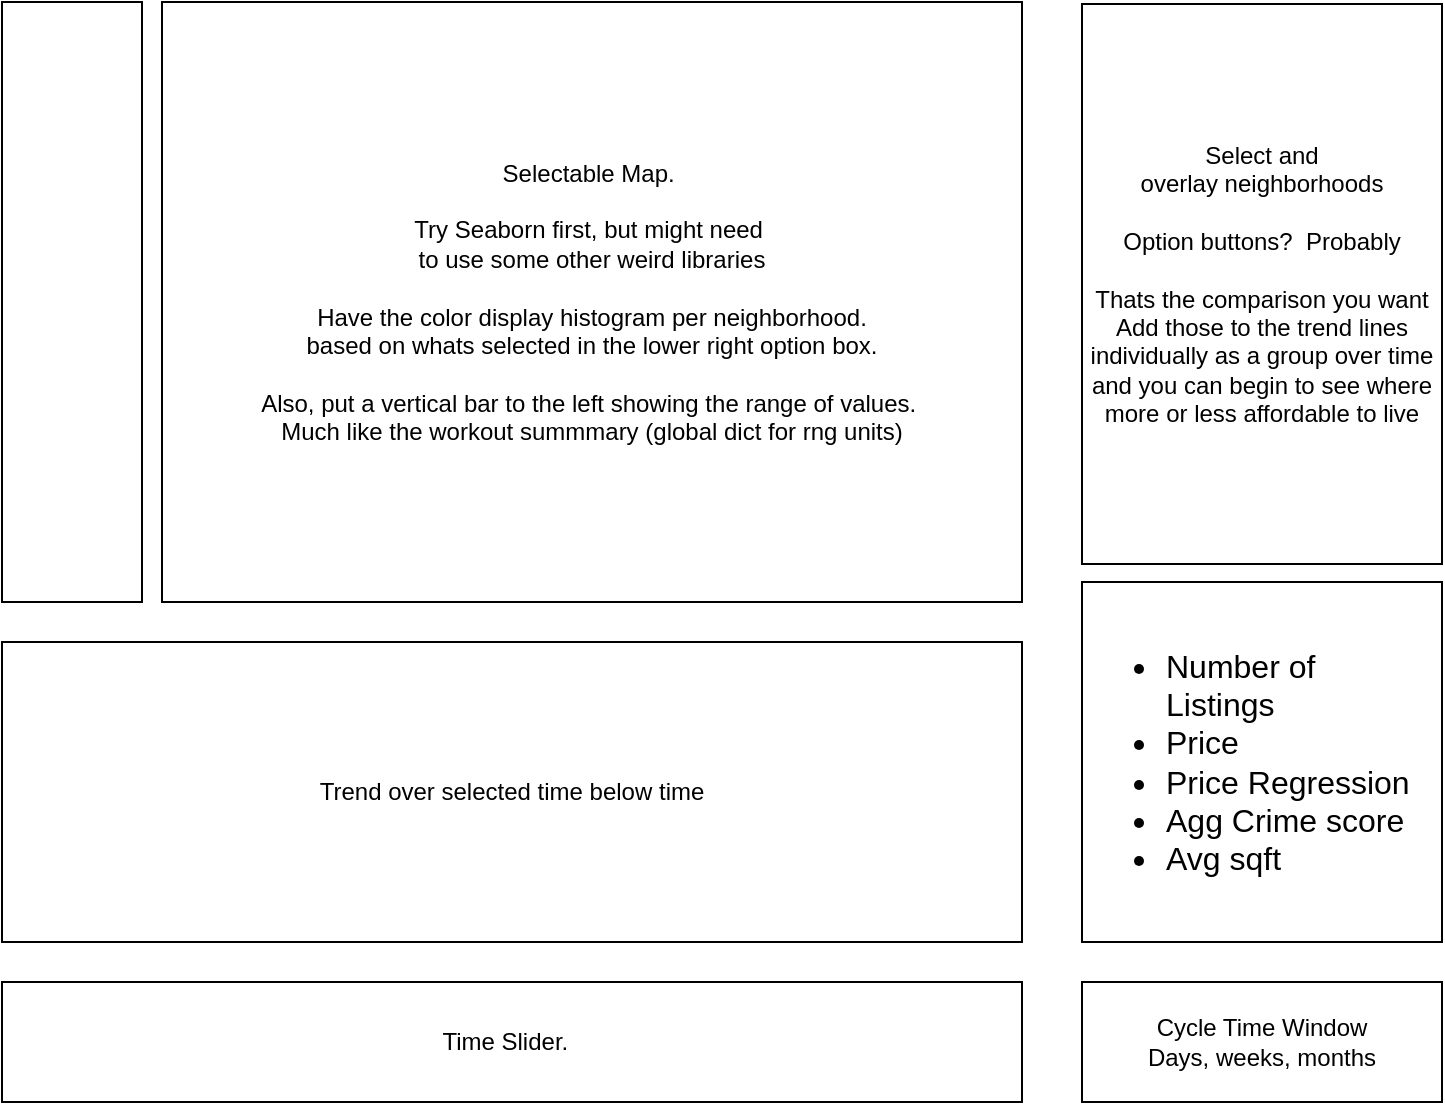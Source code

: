 <mxfile>
    <diagram id="vCxmcyvYUJ1T7m7YYW19" name="Page-1">
        <mxGraphModel dx="1013" dy="674" grid="1" gridSize="10" guides="1" tooltips="1" connect="1" arrows="1" fold="1" page="1" pageScale="1" pageWidth="850" pageHeight="1100" math="0" shadow="0">
            <root>
                <mxCell id="0"/>
                <mxCell id="1" parent="0"/>
                <mxCell id="2" value="Selectable Map.&amp;nbsp;&lt;br&gt;&lt;br&gt;Try Seaborn first, but might need&amp;nbsp;&lt;br&gt;to use some other weird libraries&lt;br&gt;&lt;br&gt;Have the color display histogram per neighborhood. &lt;br&gt;based on whats selected in the lower right option box.&lt;br&gt;&lt;br&gt;Also, put a vertical bar to the left showing the range of values.&amp;nbsp; &lt;br&gt;Much like the workout summmary (global dict for rng units)" style="rounded=0;whiteSpace=wrap;html=1;" parent="1" vertex="1">
                    <mxGeometry x="270" y="70" width="430" height="300" as="geometry"/>
                </mxCell>
                <mxCell id="3" value="Time Slider.&amp;nbsp;&amp;nbsp;" style="rounded=0;whiteSpace=wrap;html=1;" parent="1" vertex="1">
                    <mxGeometry x="190" y="560" width="510" height="60" as="geometry"/>
                </mxCell>
                <mxCell id="4" value="" style="rounded=0;whiteSpace=wrap;html=1;" parent="1" vertex="1">
                    <mxGeometry x="730" y="360" width="180" height="180" as="geometry"/>
                </mxCell>
                <mxCell id="6" value="Select and &lt;br&gt;overlay neighborhoods&lt;br&gt;&lt;br&gt;Option buttons?&amp;nbsp; Probably&lt;br&gt;&lt;br&gt;Thats the comparison you want&lt;br&gt;Add those to the trend lines individually as a group over time and you can begin to see where more or less affordable to live" style="rounded=0;whiteSpace=wrap;html=1;" parent="1" vertex="1">
                    <mxGeometry x="730" y="71" width="180" height="280" as="geometry"/>
                </mxCell>
                <mxCell id="8" value="&lt;ul style=&quot;font-size: 16px;&quot;&gt;&lt;li&gt;&lt;span style=&quot;background-color: initial;&quot;&gt;Number of Listings&lt;/span&gt;&lt;br&gt;&lt;/li&gt;&lt;li&gt;&lt;span style=&quot;background-color: initial;&quot;&gt;Price&lt;/span&gt;&lt;/li&gt;&lt;li&gt;&lt;font style=&quot;font-size: 16px;&quot;&gt;Price Regression&lt;/font&gt;&lt;/li&gt;&lt;li&gt;&lt;font style=&quot;font-size: 16px;&quot;&gt;Agg Crime score&lt;/font&gt;&lt;/li&gt;&lt;li&gt;&lt;font style=&quot;font-size: 16px;&quot;&gt;Avg sqft&lt;/font&gt;&lt;/li&gt;&lt;/ul&gt;" style="text;strokeColor=none;fillColor=none;html=1;whiteSpace=wrap;verticalAlign=middle;overflow=hidden;" parent="1" vertex="1">
                    <mxGeometry x="730" y="360" width="170" height="180" as="geometry"/>
                </mxCell>
                <mxCell id="9" value="Trend over selected time below time" style="rounded=0;whiteSpace=wrap;html=1;" parent="1" vertex="1">
                    <mxGeometry x="190" y="390" width="510" height="150" as="geometry"/>
                </mxCell>
                <mxCell id="10" value="" style="rounded=0;whiteSpace=wrap;html=1;" vertex="1" parent="1">
                    <mxGeometry x="190" y="70" width="70" height="300" as="geometry"/>
                </mxCell>
                <mxCell id="11" value="Cycle Time Window&lt;br&gt;Days, weeks, months" style="rounded=0;whiteSpace=wrap;html=1;" vertex="1" parent="1">
                    <mxGeometry x="730" y="560" width="180" height="60" as="geometry"/>
                </mxCell>
            </root>
        </mxGraphModel>
    </diagram>
</mxfile>